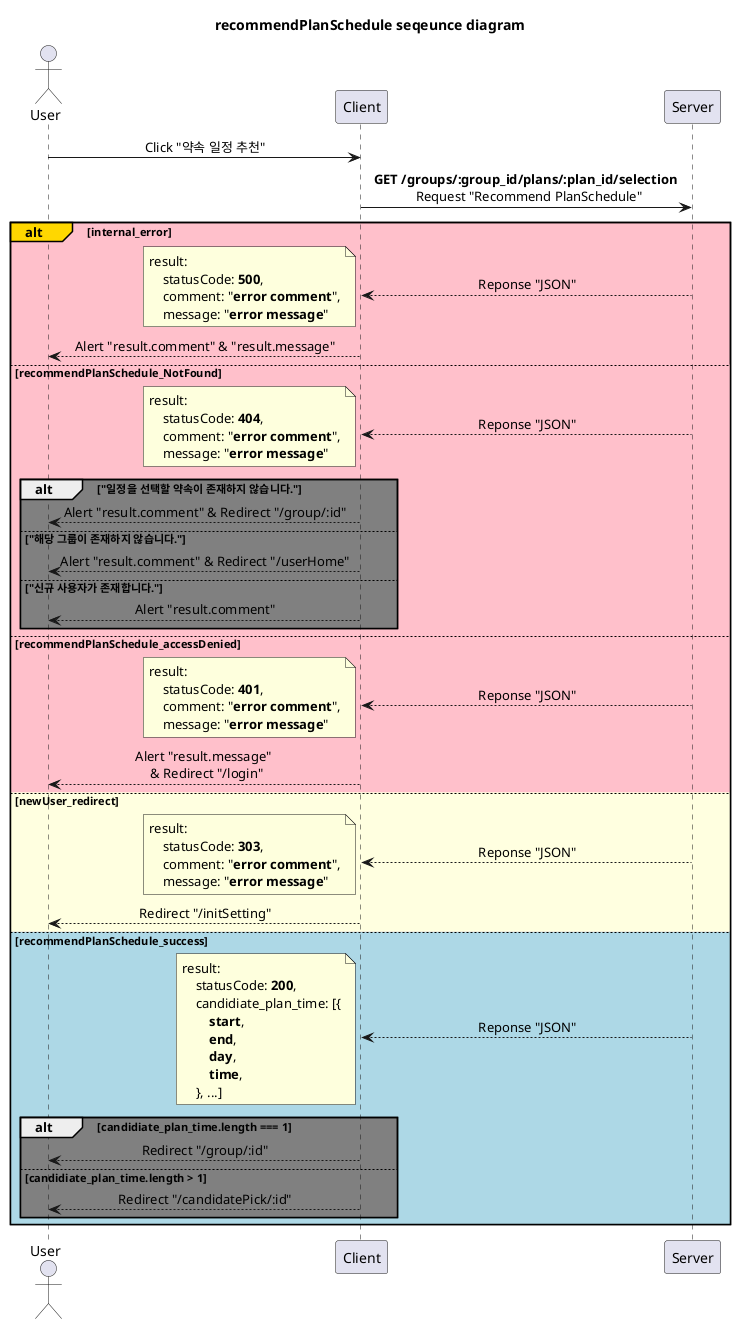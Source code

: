 @startuml recommendPlanSchedule(보류)
'http://localhost:3000/plan/:id

title recommendPlanSchedule seqeunce diagram

skinparam SequenceMessageAlignment center

participant Server order 30
participant Client order 20
actor User order 10

User -> Client: Click "약속 일정 추천"

Client -> Server: **GET /groups/:group_id/plans/:plan_id/selection** \n Request "Recommend PlanSchedule"

alt#Gold #Pink internal_error
    Client <-- Server: Reponse "JSON"
    note left
        result:
            statusCode: **500**,
            comment: "**error comment**",
            message: "**error message**"
    end note
    User <-- Client: Alert "result.comment" & "result.message"

else #Pink recommendPlanSchedule_NotFound
    Client <-- Server: Reponse "JSON"
    note left
        result:
            statusCode: **404**,
            comment: "**error comment**",
            message: "**error message**"
    end note
    alt #Gray "일정을 선택할 약속이 존재하지 않습니다."
        User <-- Client: Alert "result.comment" & Redirect "/group/:id"

    else #Gray "해당 그룹이 존재하지 않습니다."
        User <-- Client: Alert "result.comment" & Redirect "/userHome"

    else #Gray "신규 사용자가 존재합니다."
        User <-- Client: Alert "result.comment"
    
    end

else #Pink recommendPlanSchedule_accessDenied
    Client <-- Server: Reponse "JSON"
    note left
        result:
            statusCode: **401**,
            comment: "**error comment**",
            message: "**error message**"
    end note
    User <-- Client: Alert "result.message" \n & Redirect "/login"

else #LightYellow newUser_redirect
    Client <-- Server: Reponse "JSON"
    note left
        result:
            statusCode: **303**,
            comment: "**error comment**",
            message: "**error message**"
    end note
    User <-- Client: Redirect "/initSetting"

else #LightBlue recommendPlanSchedule_success
    Client <-- Server: Reponse "JSON"
    note left
        result:
            statusCode: **200**,
            candidiate_plan_time: [{
                **start**,
                **end**,
                **day**,
                **time**,
            }, ...]
    end note
    alt #Gray candidiate_plan_time.length === 1
        User <-- Client: Redirect "/group/:id"

    else #Gray candidiate_plan_time.length > 1
        User <-- Client: Redirect "/candidatePick/:id"
    end

end

@enduml